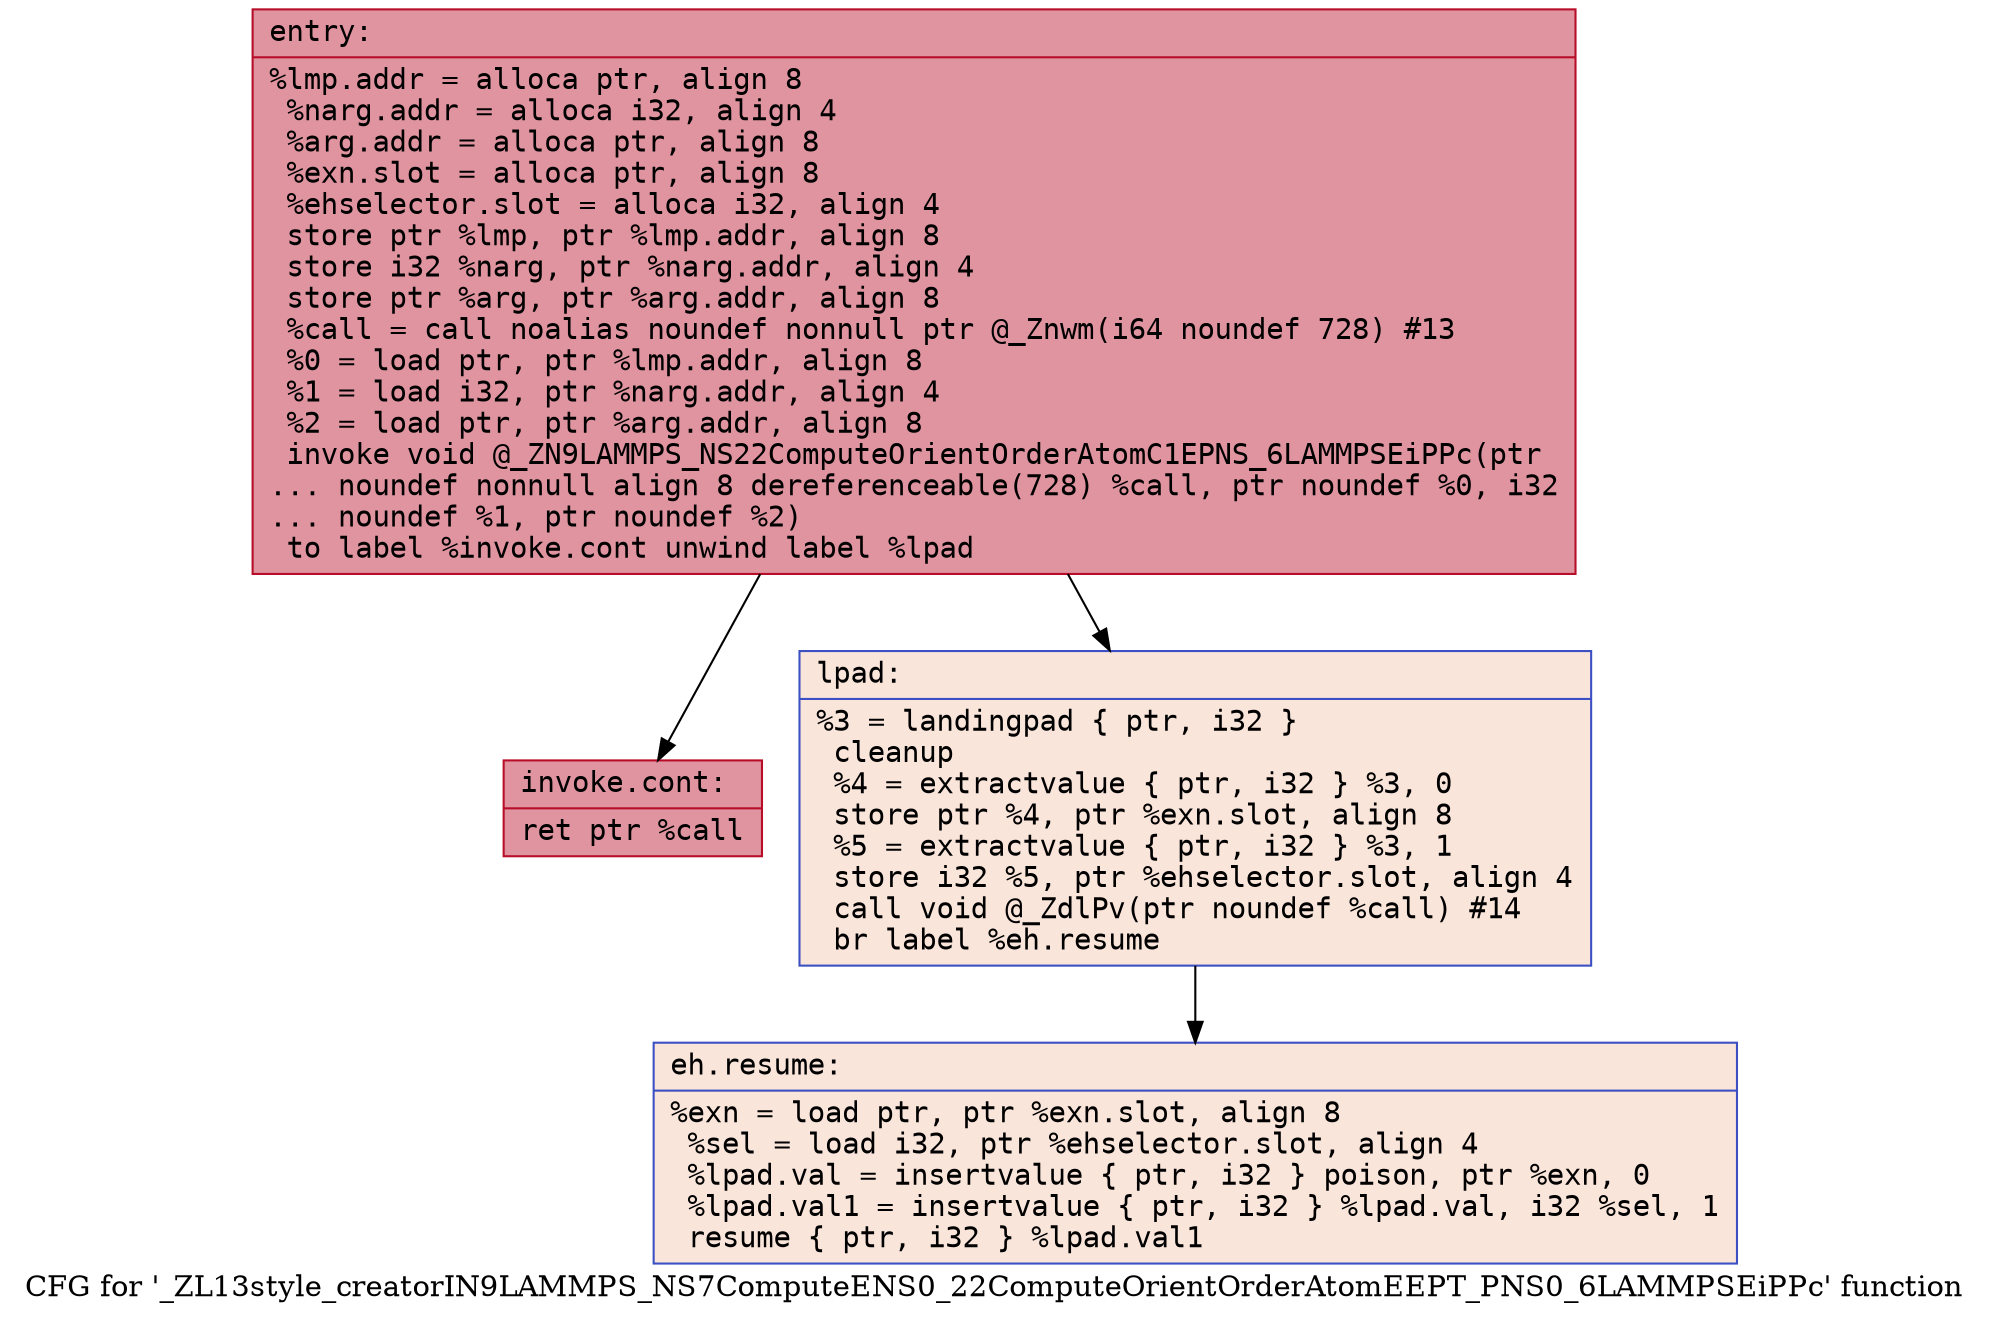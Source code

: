 digraph "CFG for '_ZL13style_creatorIN9LAMMPS_NS7ComputeENS0_22ComputeOrientOrderAtomEEPT_PNS0_6LAMMPSEiPPc' function" {
	label="CFG for '_ZL13style_creatorIN9LAMMPS_NS7ComputeENS0_22ComputeOrientOrderAtomEEPT_PNS0_6LAMMPSEiPPc' function";

	Node0x561f161fc730 [shape=record,color="#b70d28ff", style=filled, fillcolor="#b70d2870" fontname="Courier",label="{entry:\l|  %lmp.addr = alloca ptr, align 8\l  %narg.addr = alloca i32, align 4\l  %arg.addr = alloca ptr, align 8\l  %exn.slot = alloca ptr, align 8\l  %ehselector.slot = alloca i32, align 4\l  store ptr %lmp, ptr %lmp.addr, align 8\l  store i32 %narg, ptr %narg.addr, align 4\l  store ptr %arg, ptr %arg.addr, align 8\l  %call = call noalias noundef nonnull ptr @_Znwm(i64 noundef 728) #13\l  %0 = load ptr, ptr %lmp.addr, align 8\l  %1 = load i32, ptr %narg.addr, align 4\l  %2 = load ptr, ptr %arg.addr, align 8\l  invoke void @_ZN9LAMMPS_NS22ComputeOrientOrderAtomC1EPNS_6LAMMPSEiPPc(ptr\l... noundef nonnull align 8 dereferenceable(728) %call, ptr noundef %0, i32\l... noundef %1, ptr noundef %2)\l          to label %invoke.cont unwind label %lpad\l}"];
	Node0x561f161fc730 -> Node0x561f161fcf20[tooltip="entry -> invoke.cont\nProbability 100.00%" ];
	Node0x561f161fc730 -> Node0x561f161fcfa0[tooltip="entry -> lpad\nProbability 0.00%" ];
	Node0x561f161fcf20 [shape=record,color="#b70d28ff", style=filled, fillcolor="#b70d2870" fontname="Courier",label="{invoke.cont:\l|  ret ptr %call\l}"];
	Node0x561f161fcfa0 [shape=record,color="#3d50c3ff", style=filled, fillcolor="#f4c5ad70" fontname="Courier",label="{lpad:\l|  %3 = landingpad \{ ptr, i32 \}\l          cleanup\l  %4 = extractvalue \{ ptr, i32 \} %3, 0\l  store ptr %4, ptr %exn.slot, align 8\l  %5 = extractvalue \{ ptr, i32 \} %3, 1\l  store i32 %5, ptr %ehselector.slot, align 4\l  call void @_ZdlPv(ptr noundef %call) #14\l  br label %eh.resume\l}"];
	Node0x561f161fcfa0 -> Node0x561f161fd660[tooltip="lpad -> eh.resume\nProbability 100.00%" ];
	Node0x561f161fd660 [shape=record,color="#3d50c3ff", style=filled, fillcolor="#f4c5ad70" fontname="Courier",label="{eh.resume:\l|  %exn = load ptr, ptr %exn.slot, align 8\l  %sel = load i32, ptr %ehselector.slot, align 4\l  %lpad.val = insertvalue \{ ptr, i32 \} poison, ptr %exn, 0\l  %lpad.val1 = insertvalue \{ ptr, i32 \} %lpad.val, i32 %sel, 1\l  resume \{ ptr, i32 \} %lpad.val1\l}"];
}
